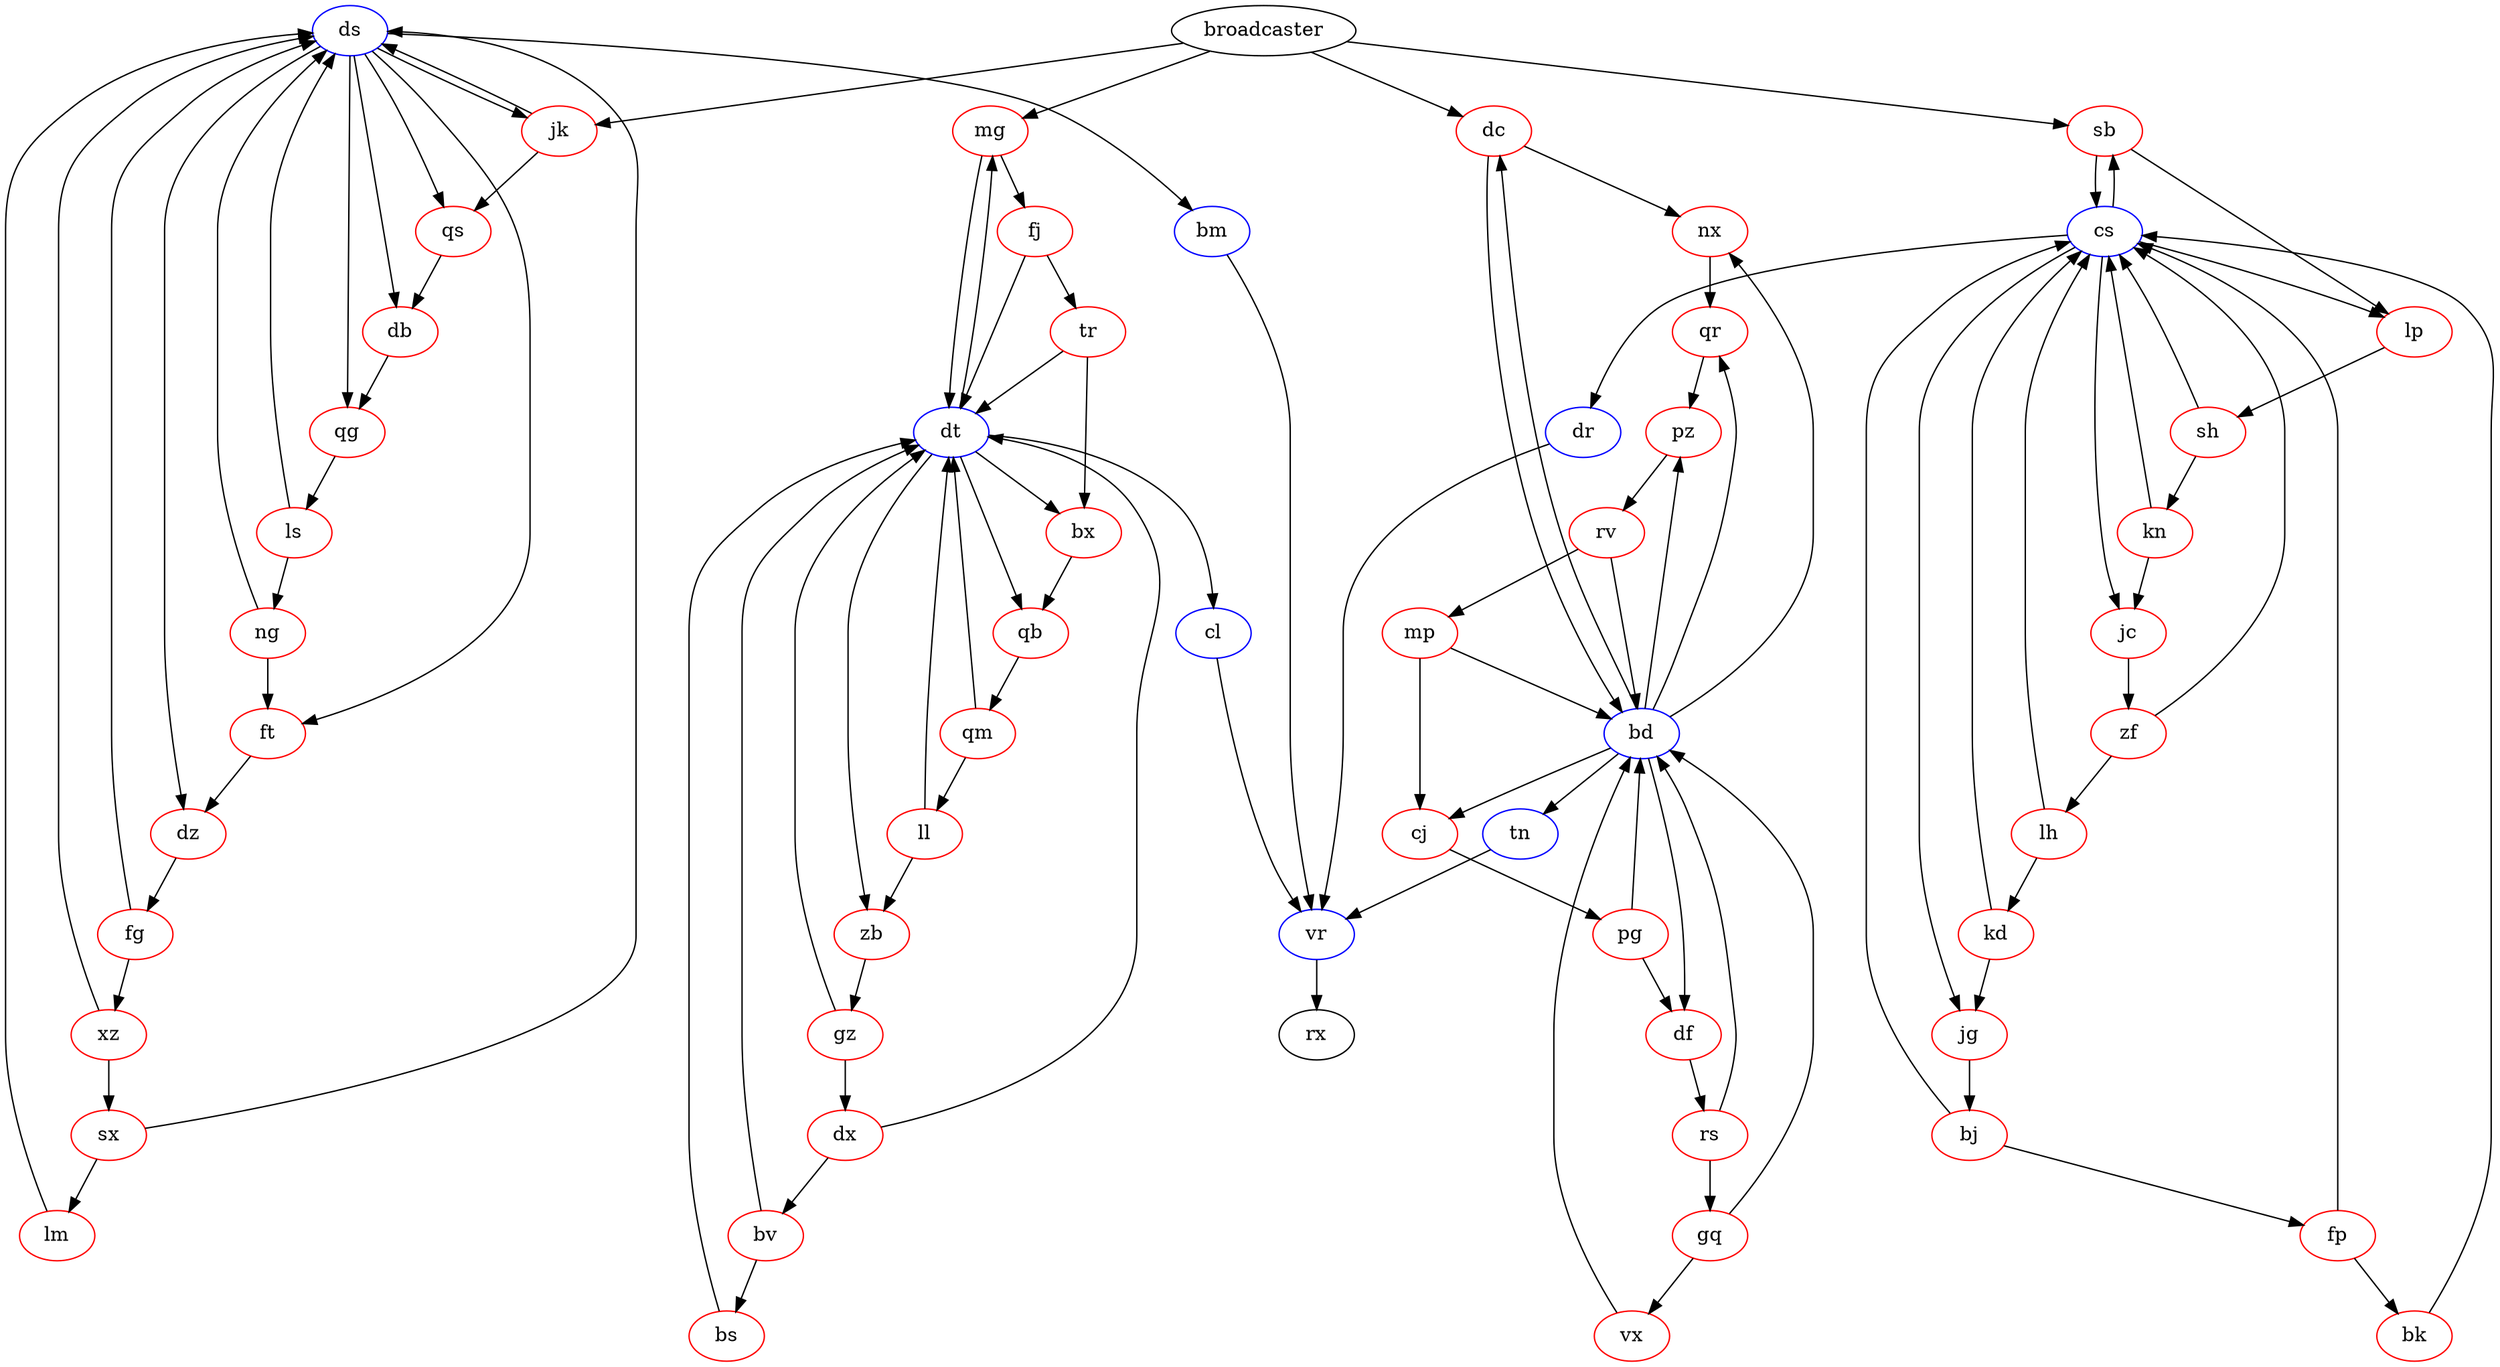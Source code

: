 digraph circuit {
ds [color=blue]
cj [color=red]
xz [color=red]
kd [color=red]
jk [color=red]
nx [color=red]
dt [color=blue]
vx [color=red]
pz [color=red]
ft [color=red]
gz [color=red]
ng [color=red]
sh [color=red]
kn [color=red]
qg [color=red]
sb [color=red]
dz [color=red]
dc [color=red]
cs [color=blue]
tr [color=red]
mg [color=red]
sx [color=red]
bx [color=red]
dx [color=red]
jc [color=red]
broadcaster
bd [color=blue]
ll [color=red]
fg [color=red]
jg [color=red]
bm [color=blue]
ls [color=red]
qs [color=red]
bv [color=red]
gq [color=red]
db [color=red]
zf [color=red]
pg [color=red]
bs [color=red]
lm [color=red]
df [color=red]
cl [color=blue]
qm [color=red]
vr [color=blue]
fp [color=red]
qr [color=red]
mp [color=red]
tn [color=blue]
bj [color=red]
rs [color=red]
qb [color=red]
zb [color=red]
bk [color=red]
dr [color=blue]
lp [color=red]
fj [color=red]
rv [color=red]
lh [color=red]

ds -> qg, db, bm, ft, jk, qs, dz
cj -> pg
xz -> sx, ds
kd -> cs, jg
jk -> ds, qs
nx -> qr
dt -> bx, mg, qb, cl, zb
vx -> bd
pz -> rv
ft -> dz
gz -> dt, dx
ng -> ft, ds
sh -> kn, cs
kn -> jc, cs
qg -> ls
sb -> lp, cs
dz -> fg
dc -> bd, nx
cs -> lp, jg, sb, jc, dr
tr -> bx, dt
mg -> fj, dt
sx -> ds, lm
bx -> qb
dx -> bv, dt
jc -> zf
broadcaster -> sb, dc, jk, mg
bd -> nx, pz, dc, qr, cj, df, tn
ll -> zb, dt
fg -> ds, xz
jg -> bj
bm -> vr
ls -> ds, ng
qs -> db
bv -> bs, dt
gq -> bd, vx
db -> qg
zf -> lh, cs
pg -> df, bd
bs -> dt
lm -> ds
df -> rs
cl -> vr
qm -> dt, ll
vr -> rx
fp -> bk, cs
qr -> pz
mp -> cj, bd
tn -> vr
bj -> cs, fp
rs -> gq, bd
qb -> qm
zb -> gz
bk -> cs
dr -> vr
lp -> sh
fj -> dt, tr
rv -> bd, mp
lh -> cs, kd
}

